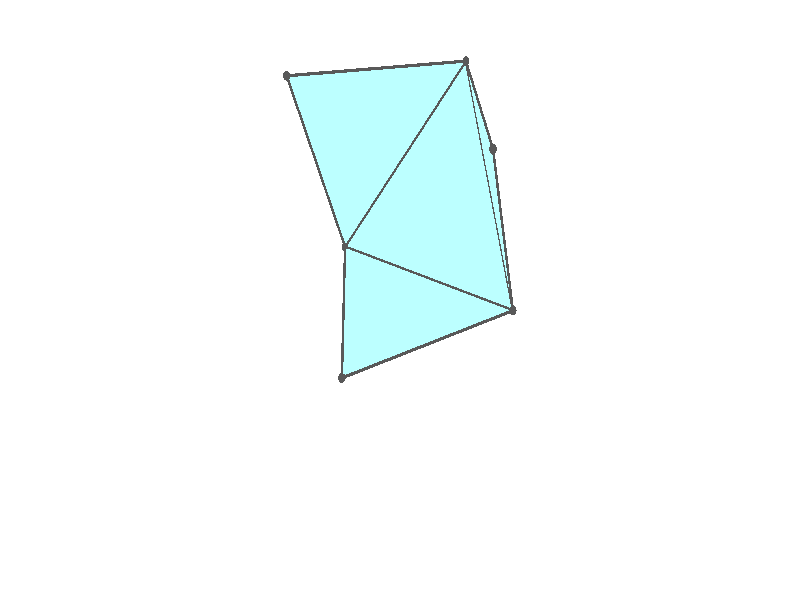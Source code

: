 #version 3.7;
global_settings{assumed_gamma 1.0}
camera{perspective location <18.750000000000000000000000, 10.825317547305481014063844, 12.499999999999996447286321> right <0.133333333333333331482962, -0.230940107675850353485814, -0.000000000000000000000000> up <-0.064951905283832905846353, -0.037499999999999998612221, 0.129903810567665811692706> direction <0.750000000000000111022302, 0.433012701892219298294151, 0.499999999999999944488849> sky <-0.433012701892219298294151, -0.249999999999999944488849, 0.866025403784438707610605> look_at <18.000000000000000000000000, 10.392304845413262270881205, 11.999999999999996447286321>}
light_source{<18.750000000000000000000000, 10.825317547305481014063844, 12.499999999999996447286321> rgb<1.0,1.0,1.0>}
background{rgb<1,1,1>}
union{union{object{union{sphere{<-0.471404520791031456106168, 0.816496580927726034460079, -0.076285026065228356273451>,0.029999999999999998889777}sphere{<-0.471404520791032122239983, -0.816496580927725923437777, -0.076285026065228356273451>,0.029999999999999998889777}sphere{<0.942809041582063356301546, -0.000000000000000230921615, -0.076285026065228356273451>,0.029999999999999998889777}} pigment{rgb<0.1,0.1,0.1>}}object{union{cylinder{<-0.471404520791031456106168, 0.816496580927726034460079, -0.076285026065228356273451>,<-0.471404520791032122239983, -0.816496580927725923437777, -0.076285026065228356273451>,0.010000000000000000208167}cylinder{<-0.471404520791032122239983, -0.816496580927725923437777, -0.076285026065228356273451>,<0.942809041582063356301546, -0.000000000000000230921615, -0.076285026065228356273451>,0.010000000000000000208167}cylinder{<0.942809041582063356301546, -0.000000000000000230921615, -0.076285026065228356273451>,<-0.471404520791031456106168, 0.816496580927726034460079, -0.076285026065228356273451>,0.010000000000000000208167}} pigment{rgb<0.1,0.1,0.1>}}object{polygon{3.000000000000000000000000,<-0.471404520791031456106168, 0.816496580927726034460079, -0.076285026065228356273451>,<-0.471404520791032122239983, -0.816496580927725923437777, -0.076285026065228356273451>,<0.942809041582063356301546, -0.000000000000000230921615, -0.076285026065228356273451>} pigment{rgbft<0.5,1.0,1.0,0.1,0.1>}}}union{object{union{sphere{<-0.471404520791031345083866, 0.816496580927725923437777, -0.076285026065228356273451>,0.029999999999999998889777}sphere{<-0.471404520791032122239983, -0.816496580927726034460079, -0.076285026065228300762300>,0.029999999999999998889777}sphere{<-1.109259701470542758272586, 0.000000000000000679262393, 1.185911776529481542752364>,0.029999999999999998889777}} pigment{rgb<0.1,0.1,0.1>}}object{union{cylinder{<-0.471404520791031345083866, 0.816496580927725923437777, -0.076285026065228356273451>,<-0.471404520791032122239983, -0.816496580927726034460079, -0.076285026065228300762300>,0.010000000000000000208167}cylinder{<-0.471404520791032122239983, -0.816496580927726034460079, -0.076285026065228300762300>,<-1.109259701470542758272586, 0.000000000000000679262393, 1.185911776529481542752364>,0.010000000000000000208167}cylinder{<-1.109259701470542758272586, 0.000000000000000679262393, 1.185911776529481542752364>,<-0.471404520791031345083866, 0.816496580927725923437777, -0.076285026065228356273451>,0.010000000000000000208167}} pigment{rgb<0.1,0.1,0.1>}}object{polygon{3.000000000000000000000000,<-0.471404520791031345083866, 0.816496580927725923437777, -0.076285026065228356273451>,<-0.471404520791032122239983, -0.816496580927726034460079, -0.076285026065228300762300>,<-1.109259701470542758272586, 0.000000000000000679262393, 1.185911776529481542752364>} pigment{rgbft<0.5,1.0,1.0,0.1,0.1>}}}union{object{union{sphere{<0.192342068848425196136986, -0.960647080867832237061066, 1.408749574466245046977519>,0.029999999999999998889777}sphere{<-0.471404520791032233262285, -0.816496580927725923437777, -0.076285026065228245251149>,0.029999999999999998889777}sphere{<-1.109259701470542758272586, 0.000000000000000666133815, 1.185911776529481542752364>,0.029999999999999998889777}} pigment{rgb<0.1,0.1,0.1>}}object{union{cylinder{<0.192342068848425196136986, -0.960647080867832237061066, 1.408749574466245046977519>,<-0.471404520791032233262285, -0.816496580927725923437777, -0.076285026065228245251149>,0.010000000000000000208167}cylinder{<-0.471404520791032233262285, -0.816496580927725923437777, -0.076285026065228245251149>,<-1.109259701470542758272586, 0.000000000000000666133815, 1.185911776529481542752364>,0.010000000000000000208167}cylinder{<-1.109259701470542758272586, 0.000000000000000666133815, 1.185911776529481542752364>,<0.192342068848425196136986, -0.960647080867832237061066, 1.408749574466245046977519>,0.010000000000000000208167}} pigment{rgb<0.1,0.1,0.1>}}object{polygon{3.000000000000000000000000,<0.192342068848425196136986, -0.960647080867832237061066, 1.408749574466245046977519>,<-0.471404520791032233262285, -0.816496580927725923437777, -0.076285026065228245251149>,<-1.109259701470542758272586, 0.000000000000000666133815, 1.185911776529481542752364>} pigment{rgbft<0.5,1.0,1.0,0.1,0.1>}}}union{object{union{sphere{<-0.471404520791031345083866, 0.816496580927725812415474, -0.076285026065228467295753>,0.029999999999999998889777}sphere{<0.192342068848426306360011, 0.960647080867832903194881, 1.408749574466245046977519>,0.029999999999999998889777}sphere{<-1.109259701470542758272586, 0.000000000000000555111512, 1.185911776529481542752364>,0.029999999999999998889777}} pigment{rgb<0.1,0.1,0.1>}}object{union{cylinder{<-0.471404520791031345083866, 0.816496580927725812415474, -0.076285026065228467295753>,<0.192342068848426306360011, 0.960647080867832903194881, 1.408749574466245046977519>,0.010000000000000000208167}cylinder{<0.192342068848426306360011, 0.960647080867832903194881, 1.408749574466245046977519>,<-1.109259701470542758272586, 0.000000000000000555111512, 1.185911776529481542752364>,0.010000000000000000208167}cylinder{<-1.109259701470542758272586, 0.000000000000000555111512, 1.185911776529481542752364>,<-0.471404520791031345083866, 0.816496580927725812415474, -0.076285026065228467295753>,0.010000000000000000208167}} pigment{rgb<0.1,0.1,0.1>}}object{polygon{3.000000000000000000000000,<-0.471404520791031345083866, 0.816496580927725812415474, -0.076285026065228467295753>,<0.192342068848426306360011, 0.960647080867832903194881, 1.408749574466245046977519>,<-1.109259701470542758272586, 0.000000000000000555111512, 1.185911776529481542752364>} pigment{rgbft<0.5,1.0,1.0,0.1,0.1>}}}}
